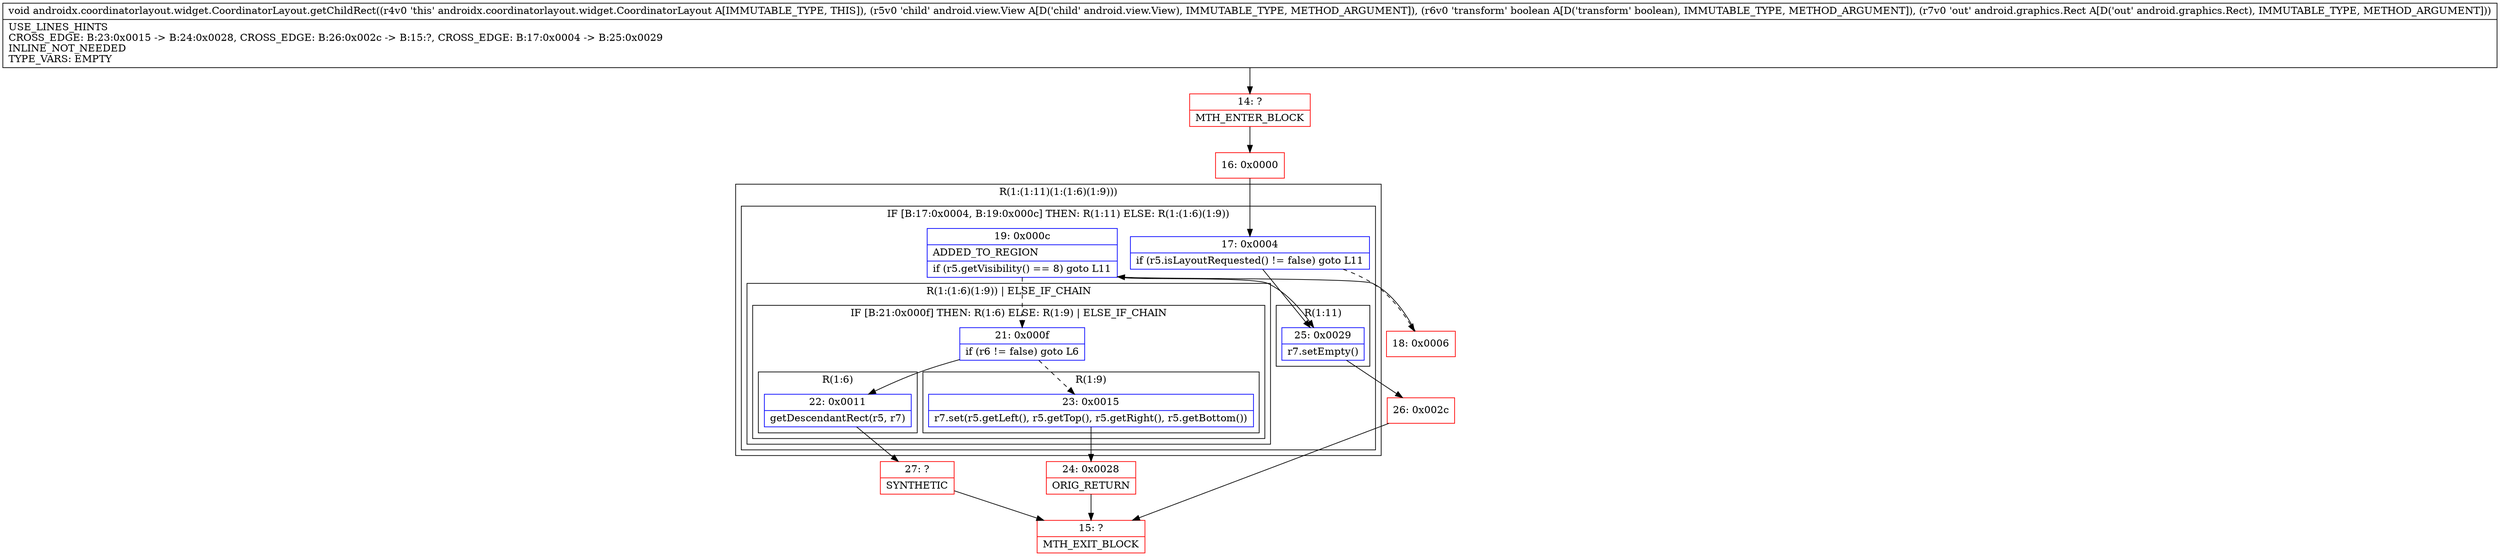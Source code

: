 digraph "CFG forandroidx.coordinatorlayout.widget.CoordinatorLayout.getChildRect(Landroid\/view\/View;ZLandroid\/graphics\/Rect;)V" {
subgraph cluster_Region_1569780937 {
label = "R(1:(1:11)(1:(1:6)(1:9)))";
node [shape=record,color=blue];
subgraph cluster_IfRegion_901840446 {
label = "IF [B:17:0x0004, B:19:0x000c] THEN: R(1:11) ELSE: R(1:(1:6)(1:9))";
node [shape=record,color=blue];
Node_17 [shape=record,label="{17\:\ 0x0004|if (r5.isLayoutRequested() != false) goto L11\l}"];
Node_19 [shape=record,label="{19\:\ 0x000c|ADDED_TO_REGION\l|if (r5.getVisibility() == 8) goto L11\l}"];
subgraph cluster_Region_41507338 {
label = "R(1:11)";
node [shape=record,color=blue];
Node_25 [shape=record,label="{25\:\ 0x0029|r7.setEmpty()\l}"];
}
subgraph cluster_Region_956718644 {
label = "R(1:(1:6)(1:9)) | ELSE_IF_CHAIN\l";
node [shape=record,color=blue];
subgraph cluster_IfRegion_1667945313 {
label = "IF [B:21:0x000f] THEN: R(1:6) ELSE: R(1:9) | ELSE_IF_CHAIN\l";
node [shape=record,color=blue];
Node_21 [shape=record,label="{21\:\ 0x000f|if (r6 != false) goto L6\l}"];
subgraph cluster_Region_1365893180 {
label = "R(1:6)";
node [shape=record,color=blue];
Node_22 [shape=record,label="{22\:\ 0x0011|getDescendantRect(r5, r7)\l}"];
}
subgraph cluster_Region_428362001 {
label = "R(1:9)";
node [shape=record,color=blue];
Node_23 [shape=record,label="{23\:\ 0x0015|r7.set(r5.getLeft(), r5.getTop(), r5.getRight(), r5.getBottom())\l}"];
}
}
}
}
}
Node_14 [shape=record,color=red,label="{14\:\ ?|MTH_ENTER_BLOCK\l}"];
Node_16 [shape=record,color=red,label="{16\:\ 0x0000}"];
Node_18 [shape=record,color=red,label="{18\:\ 0x0006}"];
Node_27 [shape=record,color=red,label="{27\:\ ?|SYNTHETIC\l}"];
Node_15 [shape=record,color=red,label="{15\:\ ?|MTH_EXIT_BLOCK\l}"];
Node_24 [shape=record,color=red,label="{24\:\ 0x0028|ORIG_RETURN\l}"];
Node_26 [shape=record,color=red,label="{26\:\ 0x002c}"];
MethodNode[shape=record,label="{void androidx.coordinatorlayout.widget.CoordinatorLayout.getChildRect((r4v0 'this' androidx.coordinatorlayout.widget.CoordinatorLayout A[IMMUTABLE_TYPE, THIS]), (r5v0 'child' android.view.View A[D('child' android.view.View), IMMUTABLE_TYPE, METHOD_ARGUMENT]), (r6v0 'transform' boolean A[D('transform' boolean), IMMUTABLE_TYPE, METHOD_ARGUMENT]), (r7v0 'out' android.graphics.Rect A[D('out' android.graphics.Rect), IMMUTABLE_TYPE, METHOD_ARGUMENT]))  | USE_LINES_HINTS\lCROSS_EDGE: B:23:0x0015 \-\> B:24:0x0028, CROSS_EDGE: B:26:0x002c \-\> B:15:?, CROSS_EDGE: B:17:0x0004 \-\> B:25:0x0029\lINLINE_NOT_NEEDED\lTYPE_VARS: EMPTY\l}"];
MethodNode -> Node_14;Node_17 -> Node_18[style=dashed];
Node_17 -> Node_25;
Node_19 -> Node_21[style=dashed];
Node_19 -> Node_25;
Node_25 -> Node_26;
Node_21 -> Node_22;
Node_21 -> Node_23[style=dashed];
Node_22 -> Node_27;
Node_23 -> Node_24;
Node_14 -> Node_16;
Node_16 -> Node_17;
Node_18 -> Node_19;
Node_27 -> Node_15;
Node_24 -> Node_15;
Node_26 -> Node_15;
}

